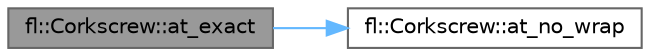 digraph "fl::Corkscrew::at_exact"
{
 // INTERACTIVE_SVG=YES
 // LATEX_PDF_SIZE
  bgcolor="transparent";
  edge [fontname=Helvetica,fontsize=10,labelfontname=Helvetica,labelfontsize=10];
  node [fontname=Helvetica,fontsize=10,shape=box,height=0.2,width=0.4];
  rankdir="LR";
  Node1 [id="Node000001",label="fl::Corkscrew::at_exact",height=0.2,width=0.4,color="gray40", fillcolor="grey60", style="filled", fontcolor="black",tooltip=" "];
  Node1 -> Node2 [id="edge1_Node000001_Node000002",color="steelblue1",style="solid",tooltip=" "];
  Node2 [id="Node000002",label="fl::Corkscrew::at_no_wrap",height=0.2,width=0.4,color="grey40", fillcolor="white", style="filled",URL="$dc/d82/classfl_1_1_corkscrew_adc36822ef180aae5e8ef1647aaa5e9eb.html#adc36822ef180aae5e8ef1647aaa5e9eb",tooltip=" "];
}
